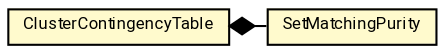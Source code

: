 #!/usr/local/bin/dot
#
# Class diagram 
# Generated by UMLGraph version R5_7_2-60-g0e99a6 (http://www.spinellis.gr/umlgraph/)
#

digraph G {
	graph [fontnames="svg"]
	edge [fontname="Roboto",fontsize=7,labelfontname="Roboto",labelfontsize=7,color="black"];
	node [fontname="Roboto",fontcolor="black",fontsize=8,shape=plaintext,margin=0,width=0,height=0];
	nodesep=0.15;
	ranksep=0.25;
	rankdir=LR;
	// de.lmu.ifi.dbs.elki.evaluation.clustering.ClusterContingencyTable
	c9246402 [label=<<table title="de.lmu.ifi.dbs.elki.evaluation.clustering.ClusterContingencyTable" border="0" cellborder="1" cellspacing="0" cellpadding="2" bgcolor="LemonChiffon" href="ClusterContingencyTable.html" target="_parent">
		<tr><td><table border="0" cellspacing="0" cellpadding="1">
		<tr><td align="center" balign="center"> <font face="Roboto">ClusterContingencyTable</font> </td></tr>
		</table></td></tr>
		</table>>, URL="ClusterContingencyTable.html"];
	// de.lmu.ifi.dbs.elki.evaluation.clustering.SetMatchingPurity
	c9246431 [label=<<table title="de.lmu.ifi.dbs.elki.evaluation.clustering.SetMatchingPurity" border="0" cellborder="1" cellspacing="0" cellpadding="2" bgcolor="lemonChiffon" href="SetMatchingPurity.html" target="_parent">
		<tr><td><table border="0" cellspacing="0" cellpadding="1">
		<tr><td align="center" balign="center"> <font face="Roboto">SetMatchingPurity</font> </td></tr>
		</table></td></tr>
		</table>>, URL="SetMatchingPurity.html"];
	// de.lmu.ifi.dbs.elki.evaluation.clustering.ClusterContingencyTable composed de.lmu.ifi.dbs.elki.evaluation.clustering.SetMatchingPurity
	c9246402 -> c9246431 [arrowhead=none,arrowtail=diamond,dir=back,weight=6];
}

